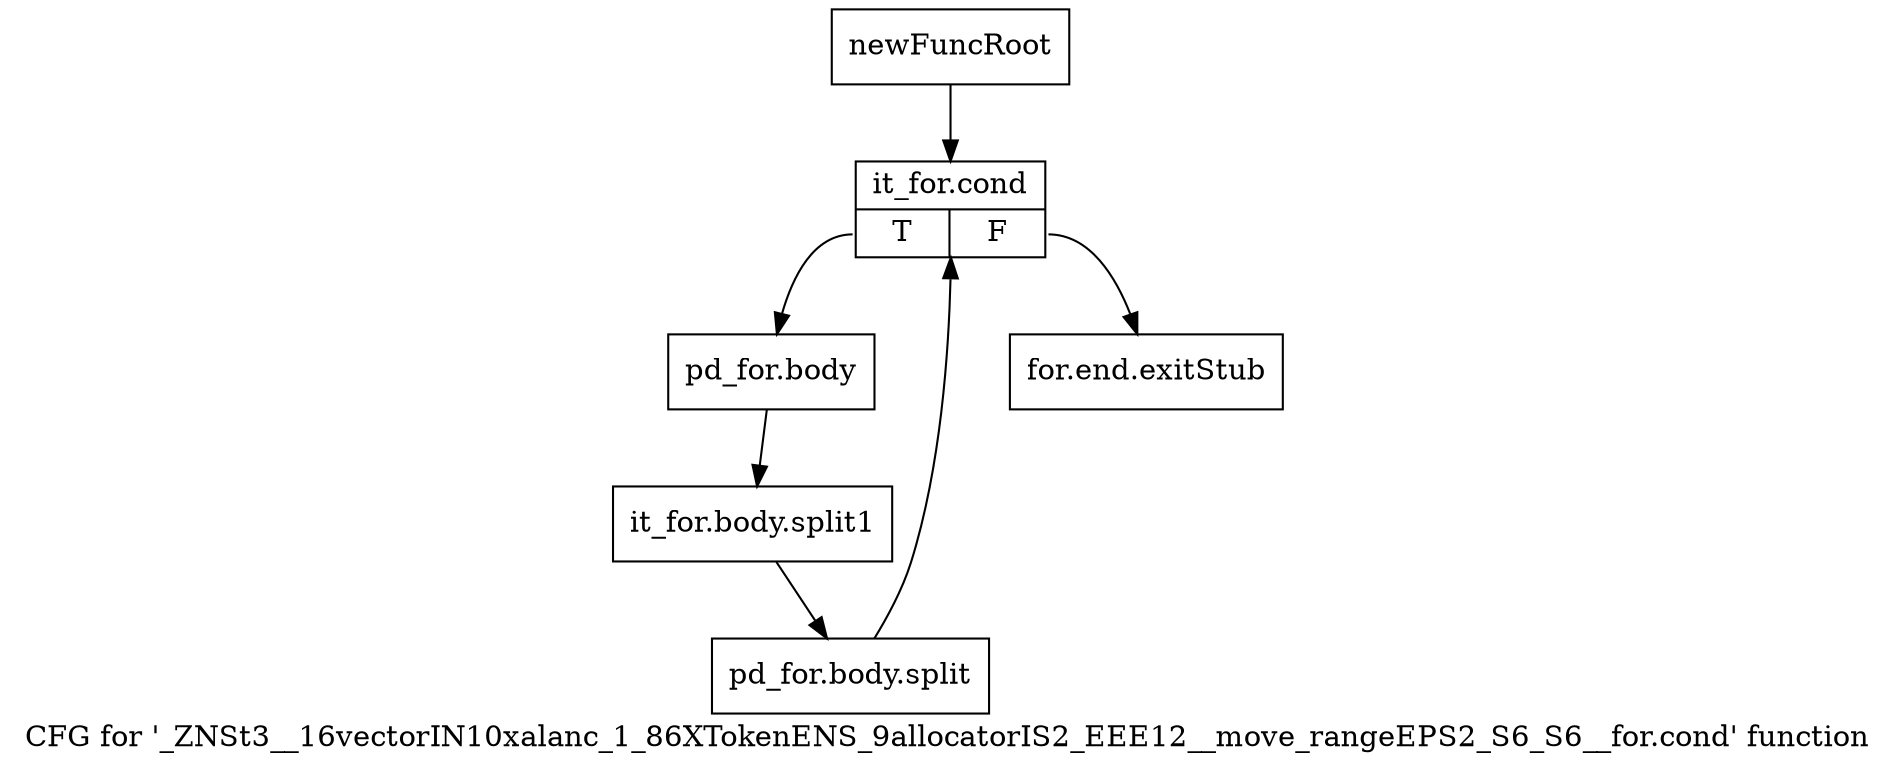 digraph "CFG for '_ZNSt3__16vectorIN10xalanc_1_86XTokenENS_9allocatorIS2_EEE12__move_rangeEPS2_S6_S6__for.cond' function" {
	label="CFG for '_ZNSt3__16vectorIN10xalanc_1_86XTokenENS_9allocatorIS2_EEE12__move_rangeEPS2_S6_S6__for.cond' function";

	Node0x9eb4b70 [shape=record,label="{newFuncRoot}"];
	Node0x9eb4b70 -> Node0x9eb4c10;
	Node0x9eb4bc0 [shape=record,label="{for.end.exitStub}"];
	Node0x9eb4c10 [shape=record,label="{it_for.cond|{<s0>T|<s1>F}}"];
	Node0x9eb4c10:s0 -> Node0x9eb4c60;
	Node0x9eb4c10:s1 -> Node0x9eb4bc0;
	Node0x9eb4c60 [shape=record,label="{pd_for.body}"];
	Node0x9eb4c60 -> Node0xd092980;
	Node0xd092980 [shape=record,label="{it_for.body.split1}"];
	Node0xd092980 -> Node0xd092a20;
	Node0xd092a20 [shape=record,label="{pd_for.body.split}"];
	Node0xd092a20 -> Node0x9eb4c10;
}
